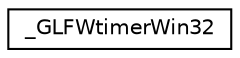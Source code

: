 digraph "Graphical Class Hierarchy"
{
 // LATEX_PDF_SIZE
  edge [fontname="Helvetica",fontsize="10",labelfontname="Helvetica",labelfontsize="10"];
  node [fontname="Helvetica",fontsize="10",shape=record];
  rankdir="LR";
  Node0 [label="_GLFWtimerWin32",height=0.2,width=0.4,color="black", fillcolor="white", style="filled",URL="$struct__GLFWtimerWin32.html",tooltip=" "];
}
